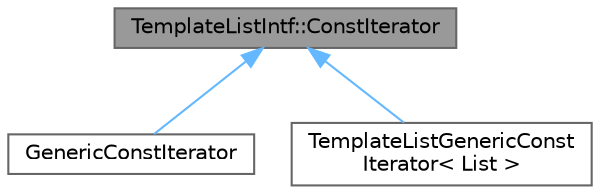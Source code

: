 digraph "TemplateListIntf::ConstIterator"
{
 // INTERACTIVE_SVG=YES
 // LATEX_PDF_SIZE
  bgcolor="transparent";
  edge [fontname=Helvetica,fontsize=10,labelfontname=Helvetica,labelfontsize=10];
  node [fontname=Helvetica,fontsize=10,shape=box,height=0.2,width=0.4];
  Node1 [id="Node000001",label="TemplateListIntf::ConstIterator",height=0.2,width=0.4,color="gray40", fillcolor="grey60", style="filled", fontcolor="black",tooltip="Abstract interface for a iterator of a list."];
  Node1 -> Node2 [id="edge1_Node000001_Node000002",dir="back",color="steelblue1",style="solid",tooltip=" "];
  Node2 [id="Node000002",label="GenericConstIterator",height=0.2,width=0.4,color="gray40", fillcolor="white", style="filled",URL="$df/d6e/class_generic_const_iterator.html",tooltip="Template List iterator support."];
  Node1 -> Node3 [id="edge2_Node000001_Node000003",dir="back",color="steelblue1",style="solid",tooltip=" "];
  Node3 [id="Node000003",label="TemplateListGenericConst\lIterator\< List \>",height=0.2,width=0.4,color="gray40", fillcolor="white", style="filled",URL="$d5/d7c/class_template_list_generic_const_iterator.html",tooltip=" "];
}
